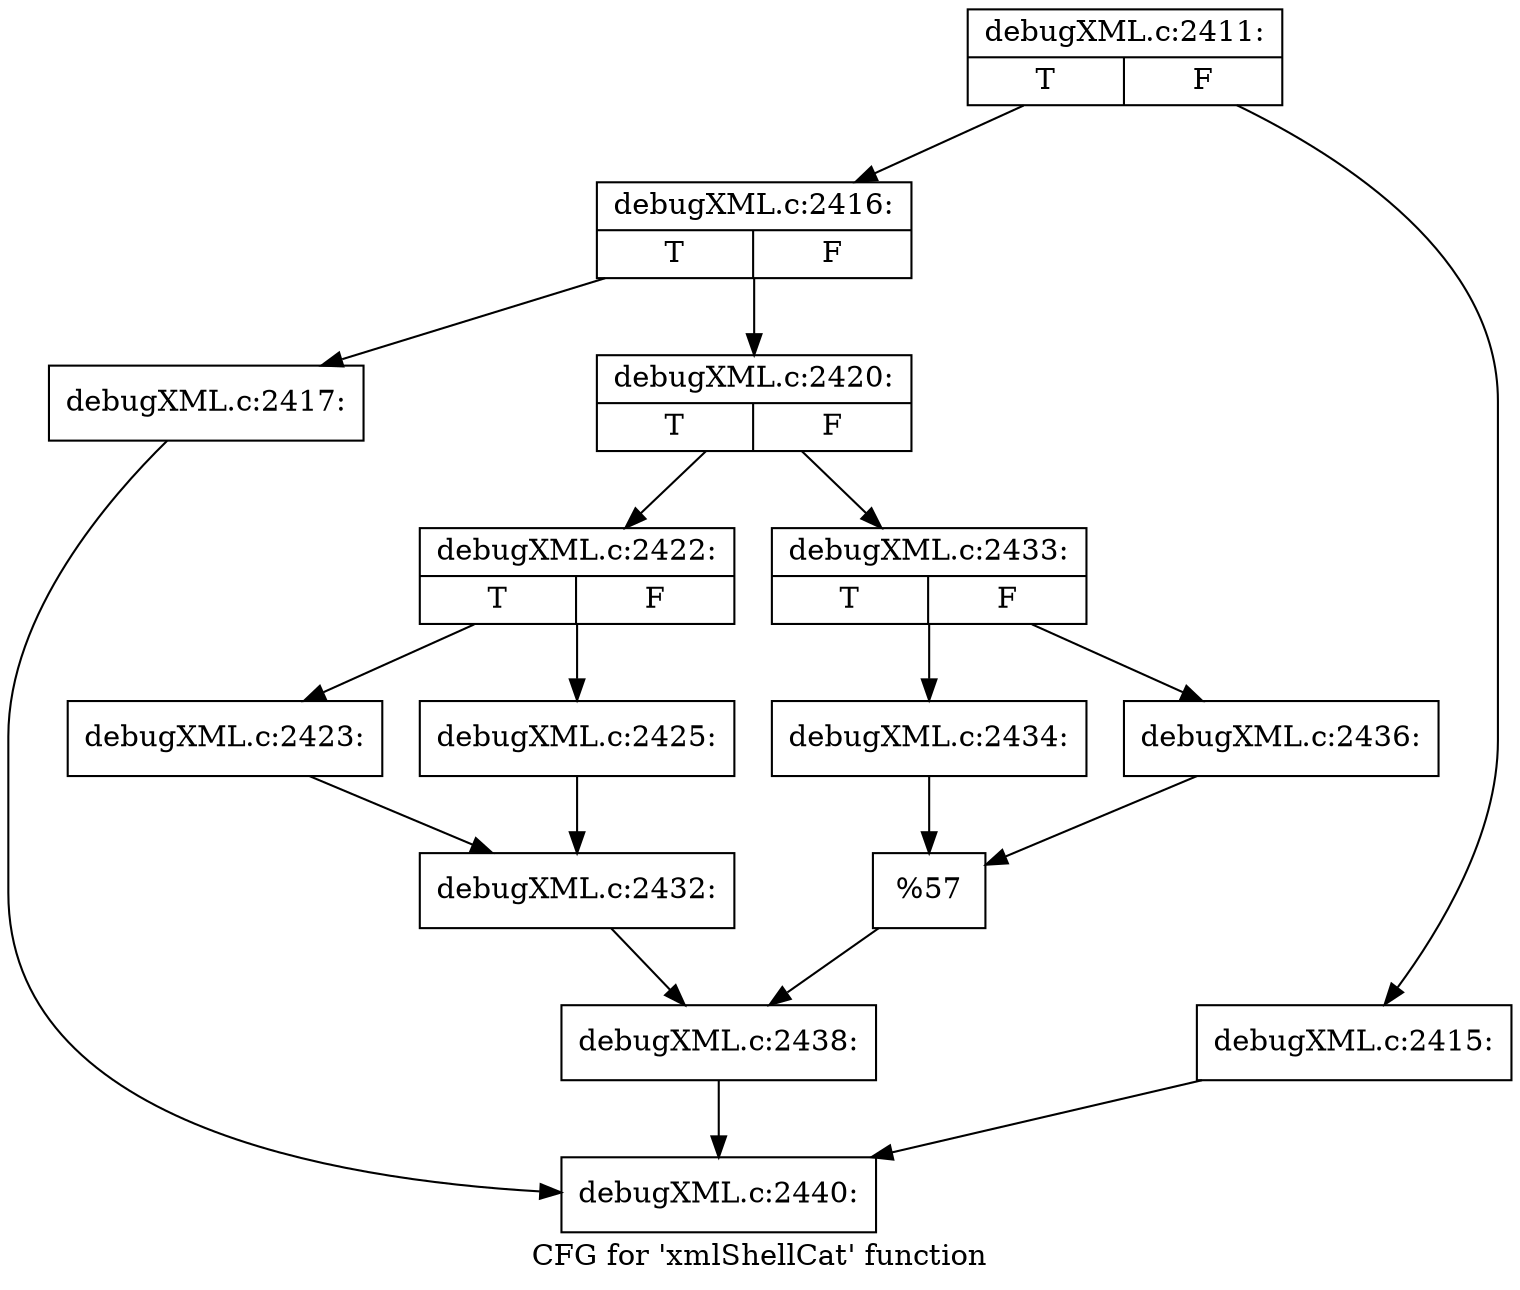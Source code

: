 digraph "CFG for 'xmlShellCat' function" {
	label="CFG for 'xmlShellCat' function";

	Node0x49ac920 [shape=record,label="{debugXML.c:2411:|{<s0>T|<s1>F}}"];
	Node0x49ac920 -> Node0x49b63d0;
	Node0x49ac920 -> Node0x49b6380;
	Node0x49b6380 [shape=record,label="{debugXML.c:2415:}"];
	Node0x49b6380 -> Node0x4929d00;
	Node0x49b63d0 [shape=record,label="{debugXML.c:2416:|{<s0>T|<s1>F}}"];
	Node0x49b63d0 -> Node0x49b6800;
	Node0x49b63d0 -> Node0x49b6850;
	Node0x49b6800 [shape=record,label="{debugXML.c:2417:}"];
	Node0x49b6800 -> Node0x4929d00;
	Node0x49b6850 [shape=record,label="{debugXML.c:2420:|{<s0>T|<s1>F}}"];
	Node0x49b6850 -> Node0x49b7070;
	Node0x49b6850 -> Node0x49b7110;
	Node0x49b7070 [shape=record,label="{debugXML.c:2422:|{<s0>T|<s1>F}}"];
	Node0x49b7070 -> Node0x49b7730;
	Node0x49b7070 -> Node0x49b77d0;
	Node0x49b7730 [shape=record,label="{debugXML.c:2423:}"];
	Node0x49b7730 -> Node0x49b7780;
	Node0x49b77d0 [shape=record,label="{debugXML.c:2425:}"];
	Node0x49b77d0 -> Node0x49b7780;
	Node0x49b7780 [shape=record,label="{debugXML.c:2432:}"];
	Node0x49b7780 -> Node0x49b70c0;
	Node0x49b7110 [shape=record,label="{debugXML.c:2433:|{<s0>T|<s1>F}}"];
	Node0x49b7110 -> Node0x49b89f0;
	Node0x49b7110 -> Node0x49ba150;
	Node0x49b89f0 [shape=record,label="{debugXML.c:2434:}"];
	Node0x49b89f0 -> Node0x49b8d20;
	Node0x49ba150 [shape=record,label="{debugXML.c:2436:}"];
	Node0x49ba150 -> Node0x49b8d20;
	Node0x49b8d20 [shape=record,label="{%57}"];
	Node0x49b8d20 -> Node0x49b70c0;
	Node0x49b70c0 [shape=record,label="{debugXML.c:2438:}"];
	Node0x49b70c0 -> Node0x4929d00;
	Node0x4929d00 [shape=record,label="{debugXML.c:2440:}"];
}

